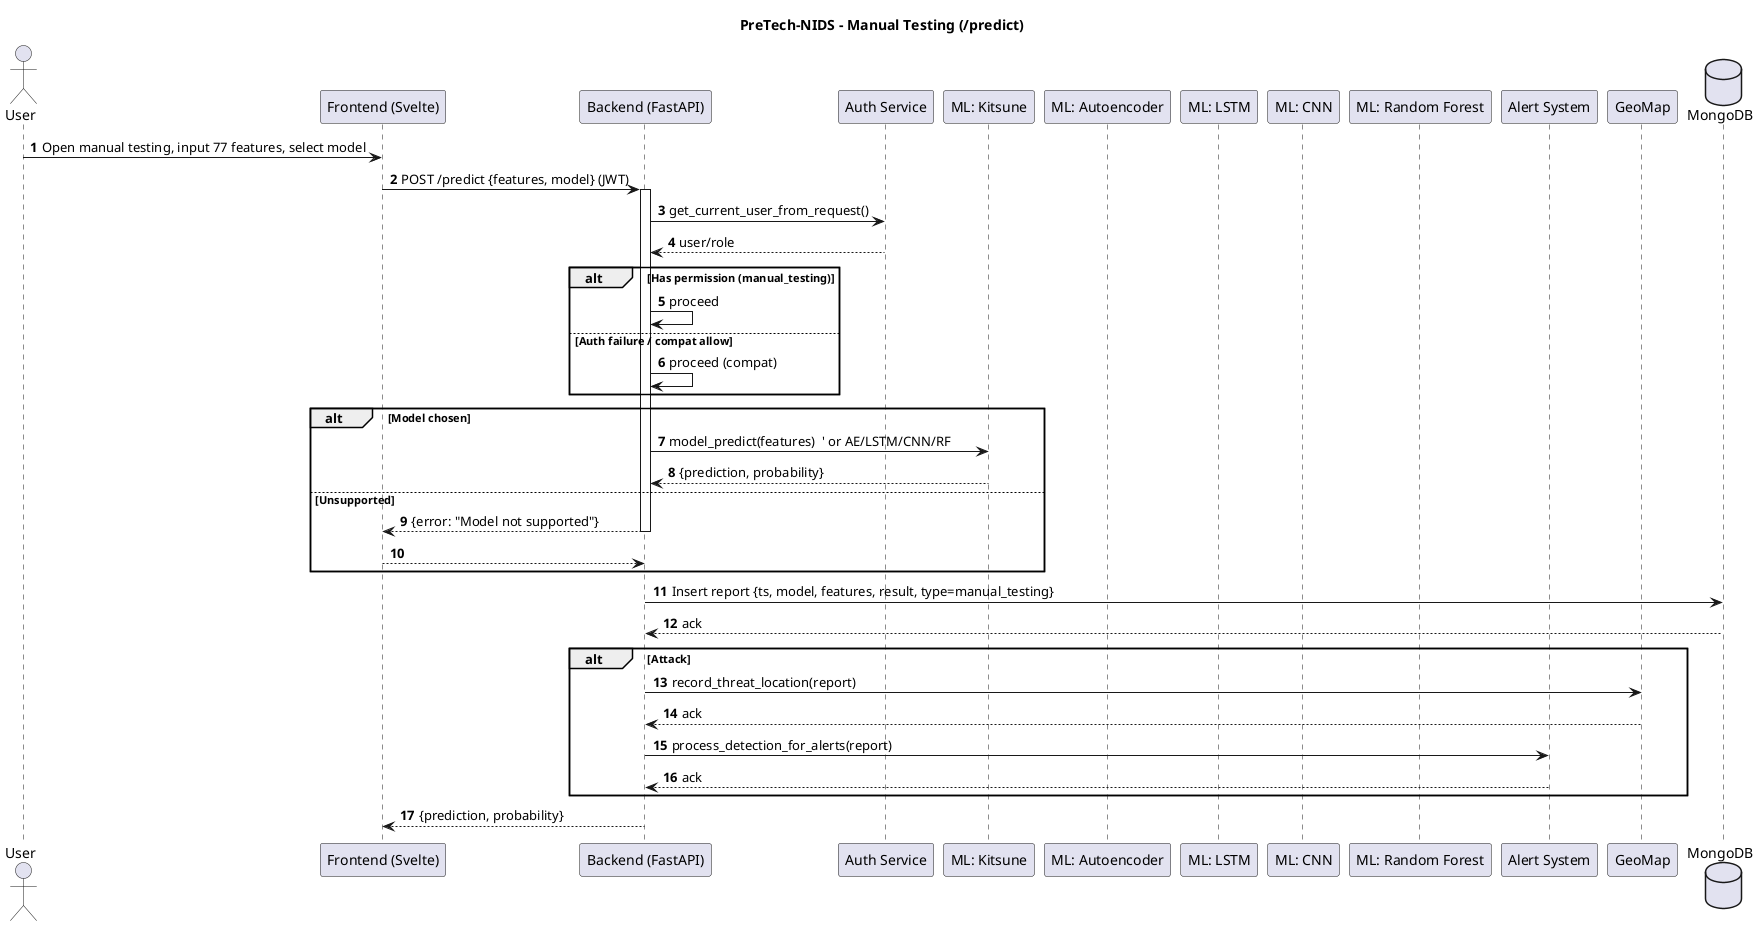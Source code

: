 @startuml
title PreTech-NIDS - Manual Testing (/predict)
hide circle
autonumber

actor U as "User"
participant FE as "Frontend (Svelte)"
participant BE as "Backend (FastAPI)"
participant AUTH as "Auth Service"
participant KITSUNE as "ML: Kitsune"
participant AE as "ML: Autoencoder"
participant LSTM as "ML: LSTM"
participant CNN as "ML: CNN"
participant RF as "ML: Random Forest"
participant AS as "Alert System"
participant GM as "GeoMap"
database DB as "MongoDB"

U -> FE : Open manual testing, input 77 features, select model
FE -> BE : POST /predict {features, model} (JWT)
activate BE
BE -> AUTH : get_current_user_from_request()
AUTH --> BE : user/role
alt Has permission (manual_testing)
  BE -> BE : proceed
else Auth failure / compat allow
  BE -> BE : proceed (compat)
end

alt Model chosen
  BE -> KITSUNE : model_predict(features)  ' or AE/LSTM/CNN/RF
  KITSUNE --> BE : {prediction, probability}
else Unsupported
  BE --> FE : {error: "Model not supported"}
  deactivate BE
  return
end

BE -> DB : Insert report {ts, model, features, result, type=manual_testing}
DB --> BE : ack

alt Attack
  BE -> GM : record_threat_location(report)
  GM --> BE : ack
  BE -> AS : process_detection_for_alerts(report)
  AS --> BE : ack
end

BE --> FE : {prediction, probability}
deactivate BE
@enduml


